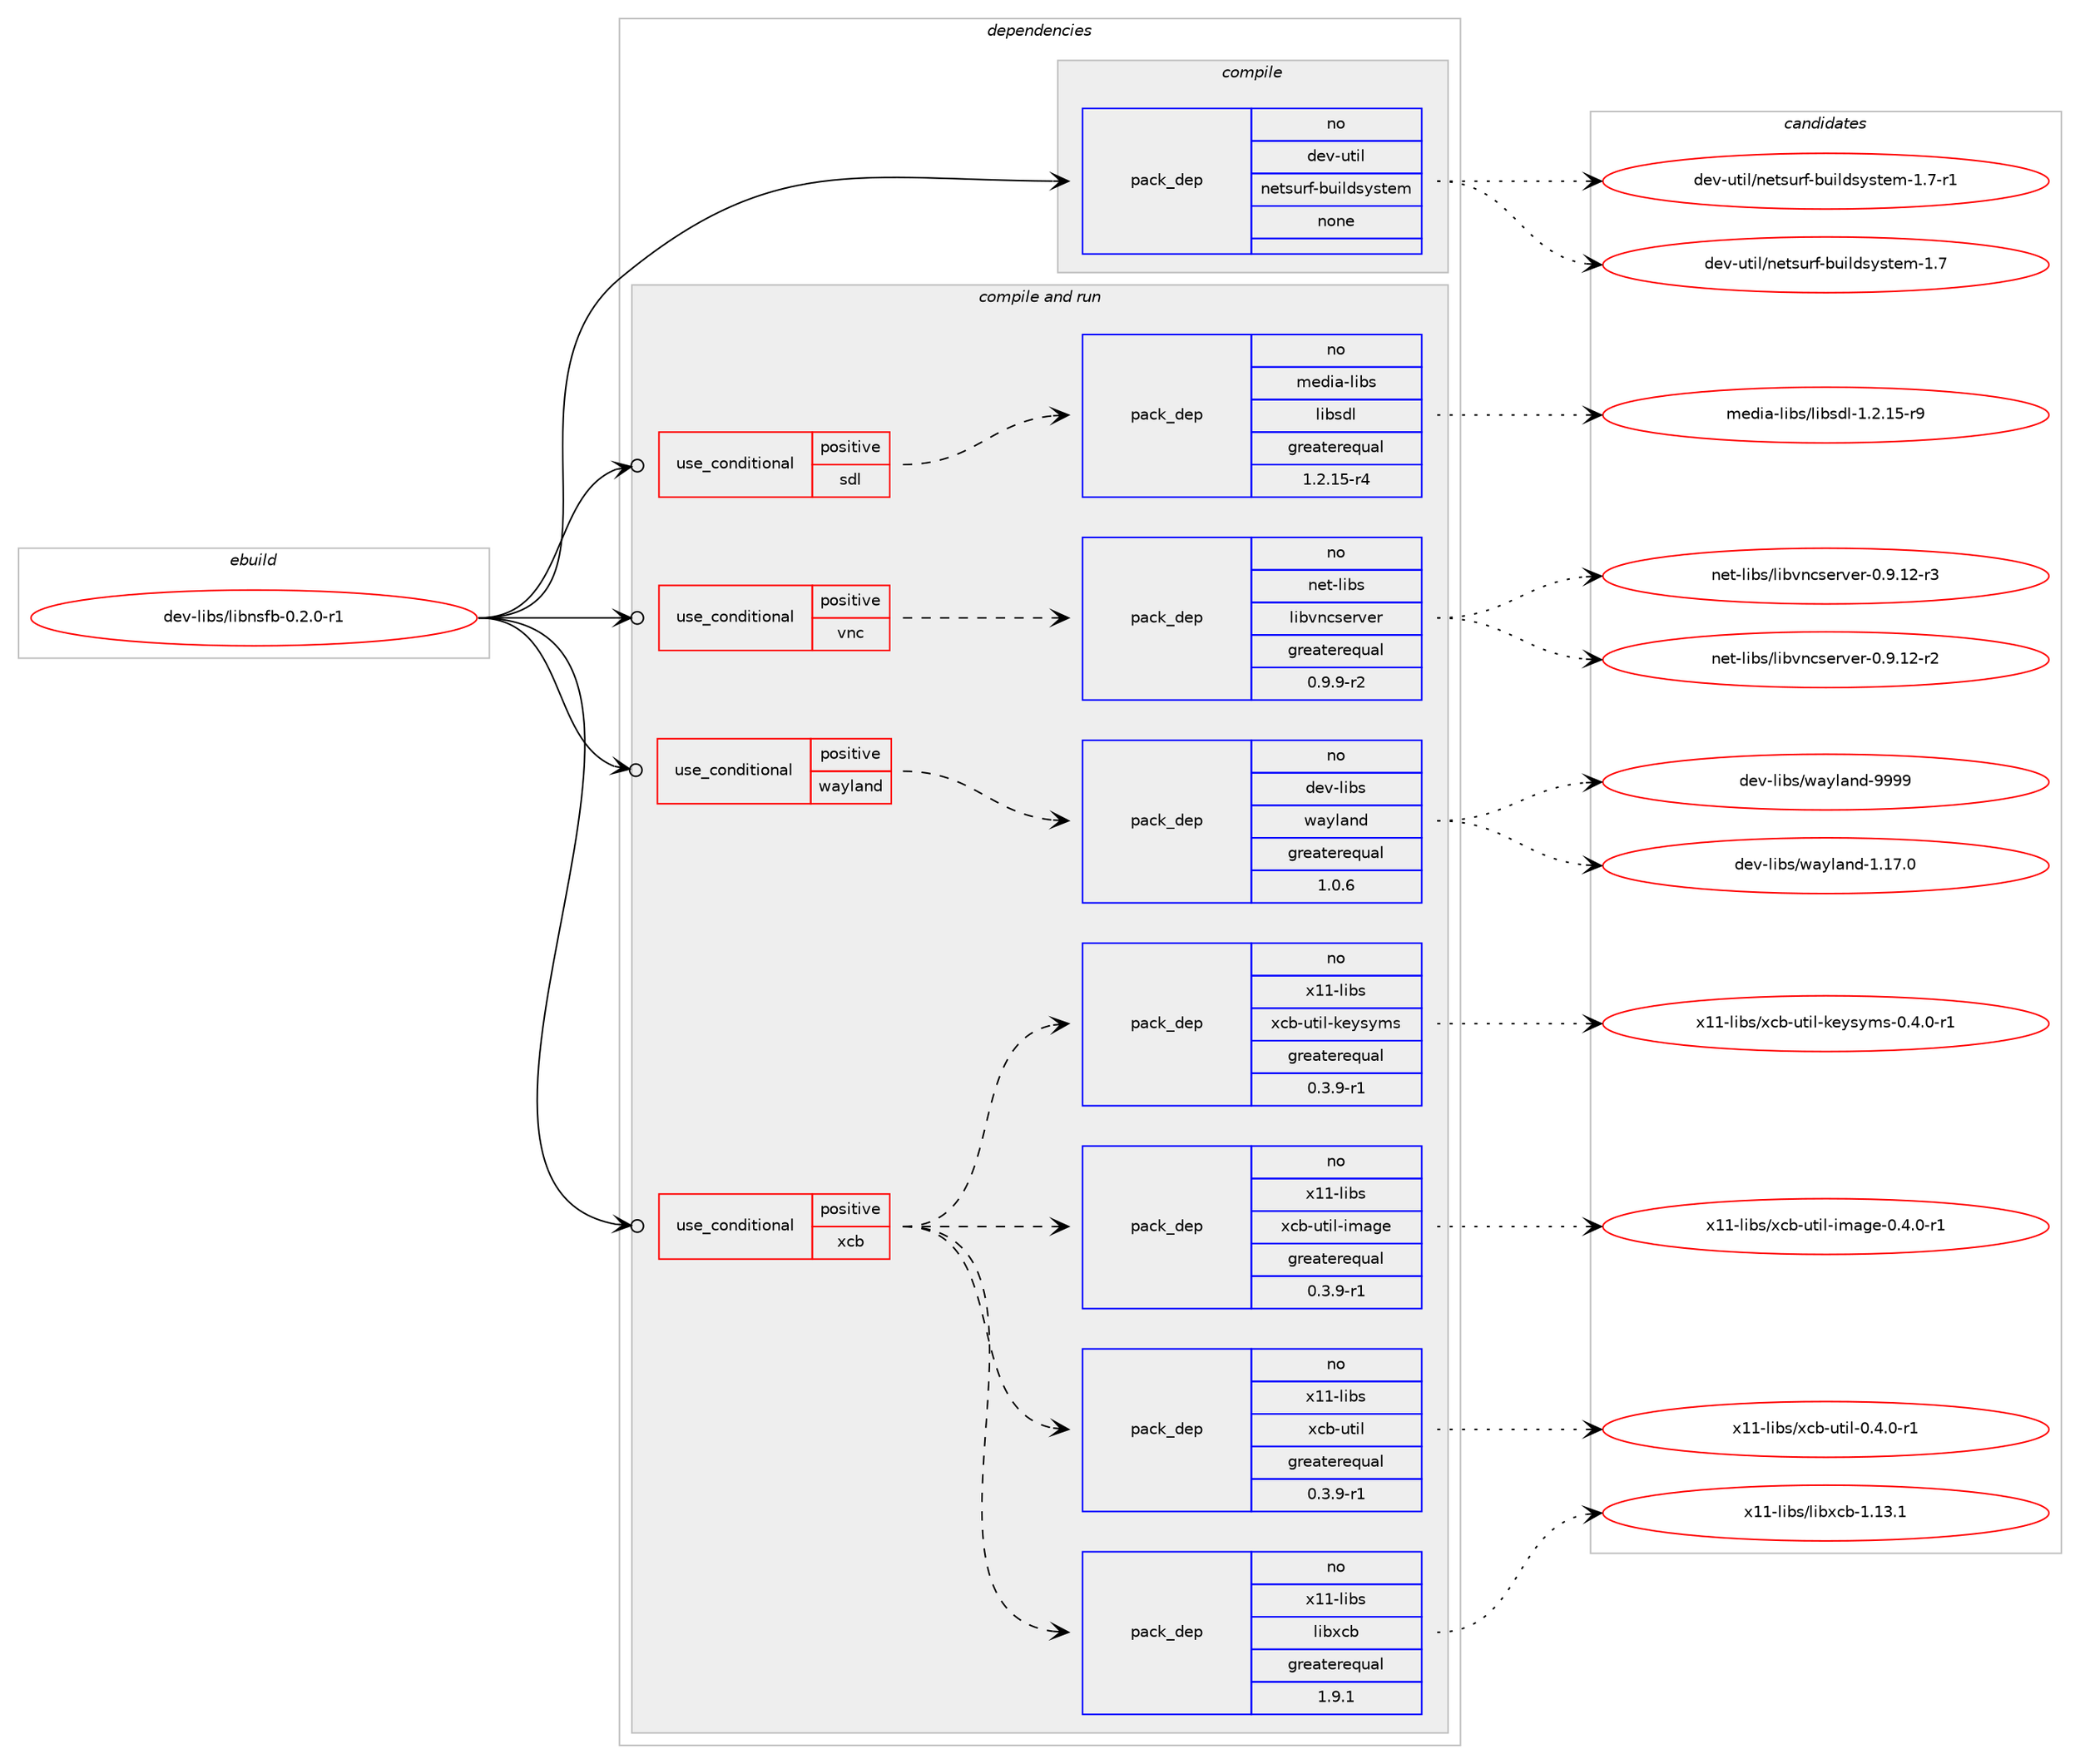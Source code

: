 digraph prolog {

# *************
# Graph options
# *************

newrank=true;
concentrate=true;
compound=true;
graph [rankdir=LR,fontname=Helvetica,fontsize=10,ranksep=1.5];#, ranksep=2.5, nodesep=0.2];
edge  [arrowhead=vee];
node  [fontname=Helvetica,fontsize=10];

# **********
# The ebuild
# **********

subgraph cluster_leftcol {
color=gray;
rank=same;
label=<<i>ebuild</i>>;
id [label="dev-libs/libnsfb-0.2.0-r1", color=red, width=4, href="../dev-libs/libnsfb-0.2.0-r1.svg"];
}

# ****************
# The dependencies
# ****************

subgraph cluster_midcol {
color=gray;
label=<<i>dependencies</i>>;
subgraph cluster_compile {
fillcolor="#eeeeee";
style=filled;
label=<<i>compile</i>>;
subgraph pack422957 {
dependency566326 [label=<<TABLE BORDER="0" CELLBORDER="1" CELLSPACING="0" CELLPADDING="4" WIDTH="220"><TR><TD ROWSPAN="6" CELLPADDING="30">pack_dep</TD></TR><TR><TD WIDTH="110">no</TD></TR><TR><TD>dev-util</TD></TR><TR><TD>netsurf-buildsystem</TD></TR><TR><TD>none</TD></TR><TR><TD></TD></TR></TABLE>>, shape=none, color=blue];
}
id:e -> dependency566326:w [weight=20,style="solid",arrowhead="vee"];
}
subgraph cluster_compileandrun {
fillcolor="#eeeeee";
style=filled;
label=<<i>compile and run</i>>;
subgraph cond131872 {
dependency566327 [label=<<TABLE BORDER="0" CELLBORDER="1" CELLSPACING="0" CELLPADDING="4"><TR><TD ROWSPAN="3" CELLPADDING="10">use_conditional</TD></TR><TR><TD>positive</TD></TR><TR><TD>sdl</TD></TR></TABLE>>, shape=none, color=red];
subgraph pack422958 {
dependency566328 [label=<<TABLE BORDER="0" CELLBORDER="1" CELLSPACING="0" CELLPADDING="4" WIDTH="220"><TR><TD ROWSPAN="6" CELLPADDING="30">pack_dep</TD></TR><TR><TD WIDTH="110">no</TD></TR><TR><TD>media-libs</TD></TR><TR><TD>libsdl</TD></TR><TR><TD>greaterequal</TD></TR><TR><TD>1.2.15-r4</TD></TR></TABLE>>, shape=none, color=blue];
}
dependency566327:e -> dependency566328:w [weight=20,style="dashed",arrowhead="vee"];
}
id:e -> dependency566327:w [weight=20,style="solid",arrowhead="odotvee"];
subgraph cond131873 {
dependency566329 [label=<<TABLE BORDER="0" CELLBORDER="1" CELLSPACING="0" CELLPADDING="4"><TR><TD ROWSPAN="3" CELLPADDING="10">use_conditional</TD></TR><TR><TD>positive</TD></TR><TR><TD>vnc</TD></TR></TABLE>>, shape=none, color=red];
subgraph pack422959 {
dependency566330 [label=<<TABLE BORDER="0" CELLBORDER="1" CELLSPACING="0" CELLPADDING="4" WIDTH="220"><TR><TD ROWSPAN="6" CELLPADDING="30">pack_dep</TD></TR><TR><TD WIDTH="110">no</TD></TR><TR><TD>net-libs</TD></TR><TR><TD>libvncserver</TD></TR><TR><TD>greaterequal</TD></TR><TR><TD>0.9.9-r2</TD></TR></TABLE>>, shape=none, color=blue];
}
dependency566329:e -> dependency566330:w [weight=20,style="dashed",arrowhead="vee"];
}
id:e -> dependency566329:w [weight=20,style="solid",arrowhead="odotvee"];
subgraph cond131874 {
dependency566331 [label=<<TABLE BORDER="0" CELLBORDER="1" CELLSPACING="0" CELLPADDING="4"><TR><TD ROWSPAN="3" CELLPADDING="10">use_conditional</TD></TR><TR><TD>positive</TD></TR><TR><TD>wayland</TD></TR></TABLE>>, shape=none, color=red];
subgraph pack422960 {
dependency566332 [label=<<TABLE BORDER="0" CELLBORDER="1" CELLSPACING="0" CELLPADDING="4" WIDTH="220"><TR><TD ROWSPAN="6" CELLPADDING="30">pack_dep</TD></TR><TR><TD WIDTH="110">no</TD></TR><TR><TD>dev-libs</TD></TR><TR><TD>wayland</TD></TR><TR><TD>greaterequal</TD></TR><TR><TD>1.0.6</TD></TR></TABLE>>, shape=none, color=blue];
}
dependency566331:e -> dependency566332:w [weight=20,style="dashed",arrowhead="vee"];
}
id:e -> dependency566331:w [weight=20,style="solid",arrowhead="odotvee"];
subgraph cond131875 {
dependency566333 [label=<<TABLE BORDER="0" CELLBORDER="1" CELLSPACING="0" CELLPADDING="4"><TR><TD ROWSPAN="3" CELLPADDING="10">use_conditional</TD></TR><TR><TD>positive</TD></TR><TR><TD>xcb</TD></TR></TABLE>>, shape=none, color=red];
subgraph pack422961 {
dependency566334 [label=<<TABLE BORDER="0" CELLBORDER="1" CELLSPACING="0" CELLPADDING="4" WIDTH="220"><TR><TD ROWSPAN="6" CELLPADDING="30">pack_dep</TD></TR><TR><TD WIDTH="110">no</TD></TR><TR><TD>x11-libs</TD></TR><TR><TD>libxcb</TD></TR><TR><TD>greaterequal</TD></TR><TR><TD>1.9.1</TD></TR></TABLE>>, shape=none, color=blue];
}
dependency566333:e -> dependency566334:w [weight=20,style="dashed",arrowhead="vee"];
subgraph pack422962 {
dependency566335 [label=<<TABLE BORDER="0" CELLBORDER="1" CELLSPACING="0" CELLPADDING="4" WIDTH="220"><TR><TD ROWSPAN="6" CELLPADDING="30">pack_dep</TD></TR><TR><TD WIDTH="110">no</TD></TR><TR><TD>x11-libs</TD></TR><TR><TD>xcb-util</TD></TR><TR><TD>greaterequal</TD></TR><TR><TD>0.3.9-r1</TD></TR></TABLE>>, shape=none, color=blue];
}
dependency566333:e -> dependency566335:w [weight=20,style="dashed",arrowhead="vee"];
subgraph pack422963 {
dependency566336 [label=<<TABLE BORDER="0" CELLBORDER="1" CELLSPACING="0" CELLPADDING="4" WIDTH="220"><TR><TD ROWSPAN="6" CELLPADDING="30">pack_dep</TD></TR><TR><TD WIDTH="110">no</TD></TR><TR><TD>x11-libs</TD></TR><TR><TD>xcb-util-image</TD></TR><TR><TD>greaterequal</TD></TR><TR><TD>0.3.9-r1</TD></TR></TABLE>>, shape=none, color=blue];
}
dependency566333:e -> dependency566336:w [weight=20,style="dashed",arrowhead="vee"];
subgraph pack422964 {
dependency566337 [label=<<TABLE BORDER="0" CELLBORDER="1" CELLSPACING="0" CELLPADDING="4" WIDTH="220"><TR><TD ROWSPAN="6" CELLPADDING="30">pack_dep</TD></TR><TR><TD WIDTH="110">no</TD></TR><TR><TD>x11-libs</TD></TR><TR><TD>xcb-util-keysyms</TD></TR><TR><TD>greaterequal</TD></TR><TR><TD>0.3.9-r1</TD></TR></TABLE>>, shape=none, color=blue];
}
dependency566333:e -> dependency566337:w [weight=20,style="dashed",arrowhead="vee"];
}
id:e -> dependency566333:w [weight=20,style="solid",arrowhead="odotvee"];
}
subgraph cluster_run {
fillcolor="#eeeeee";
style=filled;
label=<<i>run</i>>;
}
}

# **************
# The candidates
# **************

subgraph cluster_choices {
rank=same;
color=gray;
label=<<i>candidates</i>>;

subgraph choice422957 {
color=black;
nodesep=1;
choice1001011184511711610510847110101116115117114102459811710510810011512111511610110945494655 [label="dev-util/netsurf-buildsystem-1.7", color=red, width=4,href="../dev-util/netsurf-buildsystem-1.7.svg"];
choice10010111845117116105108471101011161151171141024598117105108100115121115116101109454946554511449 [label="dev-util/netsurf-buildsystem-1.7-r1", color=red, width=4,href="../dev-util/netsurf-buildsystem-1.7-r1.svg"];
dependency566326:e -> choice1001011184511711610510847110101116115117114102459811710510810011512111511610110945494655:w [style=dotted,weight="100"];
dependency566326:e -> choice10010111845117116105108471101011161151171141024598117105108100115121115116101109454946554511449:w [style=dotted,weight="100"];
}
subgraph choice422958 {
color=black;
nodesep=1;
choice1091011001059745108105981154710810598115100108454946504649534511457 [label="media-libs/libsdl-1.2.15-r9", color=red, width=4,href="../media-libs/libsdl-1.2.15-r9.svg"];
dependency566328:e -> choice1091011001059745108105981154710810598115100108454946504649534511457:w [style=dotted,weight="100"];
}
subgraph choice422959 {
color=black;
nodesep=1;
choice1101011164510810598115471081059811811099115101114118101114454846574649504511450 [label="net-libs/libvncserver-0.9.12-r2", color=red, width=4,href="../net-libs/libvncserver-0.9.12-r2.svg"];
choice1101011164510810598115471081059811811099115101114118101114454846574649504511451 [label="net-libs/libvncserver-0.9.12-r3", color=red, width=4,href="../net-libs/libvncserver-0.9.12-r3.svg"];
dependency566330:e -> choice1101011164510810598115471081059811811099115101114118101114454846574649504511450:w [style=dotted,weight="100"];
dependency566330:e -> choice1101011164510810598115471081059811811099115101114118101114454846574649504511451:w [style=dotted,weight="100"];
}
subgraph choice422960 {
color=black;
nodesep=1;
choice100101118451081059811547119971211089711010045494649554648 [label="dev-libs/wayland-1.17.0", color=red, width=4,href="../dev-libs/wayland-1.17.0.svg"];
choice10010111845108105981154711997121108971101004557575757 [label="dev-libs/wayland-9999", color=red, width=4,href="../dev-libs/wayland-9999.svg"];
dependency566332:e -> choice100101118451081059811547119971211089711010045494649554648:w [style=dotted,weight="100"];
dependency566332:e -> choice10010111845108105981154711997121108971101004557575757:w [style=dotted,weight="100"];
}
subgraph choice422961 {
color=black;
nodesep=1;
choice120494945108105981154710810598120999845494649514649 [label="x11-libs/libxcb-1.13.1", color=red, width=4,href="../x11-libs/libxcb-1.13.1.svg"];
dependency566334:e -> choice120494945108105981154710810598120999845494649514649:w [style=dotted,weight="100"];
}
subgraph choice422962 {
color=black;
nodesep=1;
choice12049494510810598115471209998451171161051084548465246484511449 [label="x11-libs/xcb-util-0.4.0-r1", color=red, width=4,href="../x11-libs/xcb-util-0.4.0-r1.svg"];
dependency566335:e -> choice12049494510810598115471209998451171161051084548465246484511449:w [style=dotted,weight="100"];
}
subgraph choice422963 {
color=black;
nodesep=1;
choice120494945108105981154712099984511711610510845105109971031014548465246484511449 [label="x11-libs/xcb-util-image-0.4.0-r1", color=red, width=4,href="../x11-libs/xcb-util-image-0.4.0-r1.svg"];
dependency566336:e -> choice120494945108105981154712099984511711610510845105109971031014548465246484511449:w [style=dotted,weight="100"];
}
subgraph choice422964 {
color=black;
nodesep=1;
choice1204949451081059811547120999845117116105108451071011211151211091154548465246484511449 [label="x11-libs/xcb-util-keysyms-0.4.0-r1", color=red, width=4,href="../x11-libs/xcb-util-keysyms-0.4.0-r1.svg"];
dependency566337:e -> choice1204949451081059811547120999845117116105108451071011211151211091154548465246484511449:w [style=dotted,weight="100"];
}
}

}
